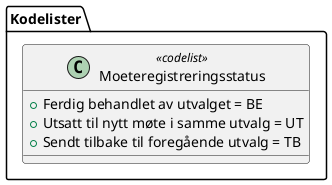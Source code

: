 @startuml
class Kodelister.Moeteregistreringsstatus <<codelist>> {
  +Ferdig behandlet av utvalget = BE
  +Utsatt til nytt møte i samme utvalg = UT
  +Sendt tilbake til foregående utvalg = TB
}
@enduml
